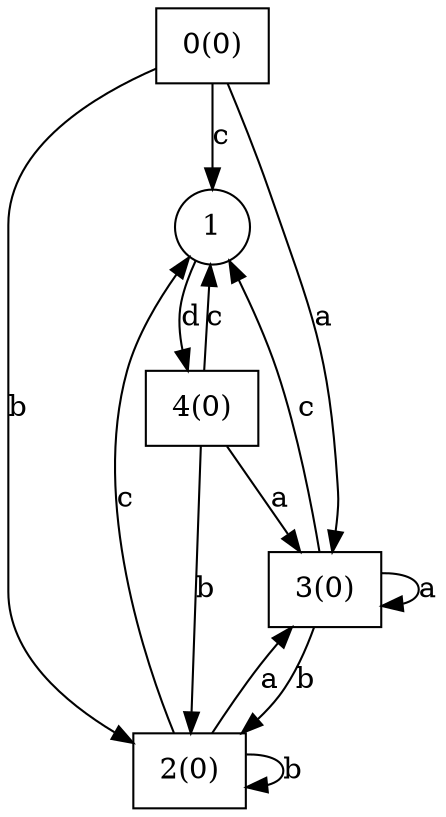 digraph simple_regex {	0 -> 1[label="c"]
	0 -> 2[label="b"]
	0 -> 3[label="a"]
	1 -> 4[label="d"]
	2 -> 1[label="c"]
	2 -> 2[label="b"]
	2 -> 3[label="a"]
	3 -> 1[label="c"]
	3 -> 2[label="b"]
	3 -> 3[label="a"]
	4 -> 1[label="c"]
	4 -> 2[label="b"]
	4 -> 3[label="a"]0[shape=box,label="0(0)"]
1[shape=circle,label=1]
2[shape=box,label="2(0)"]
3[shape=box,label="3(0)"]
4[shape=box,label="4(0)"]}
